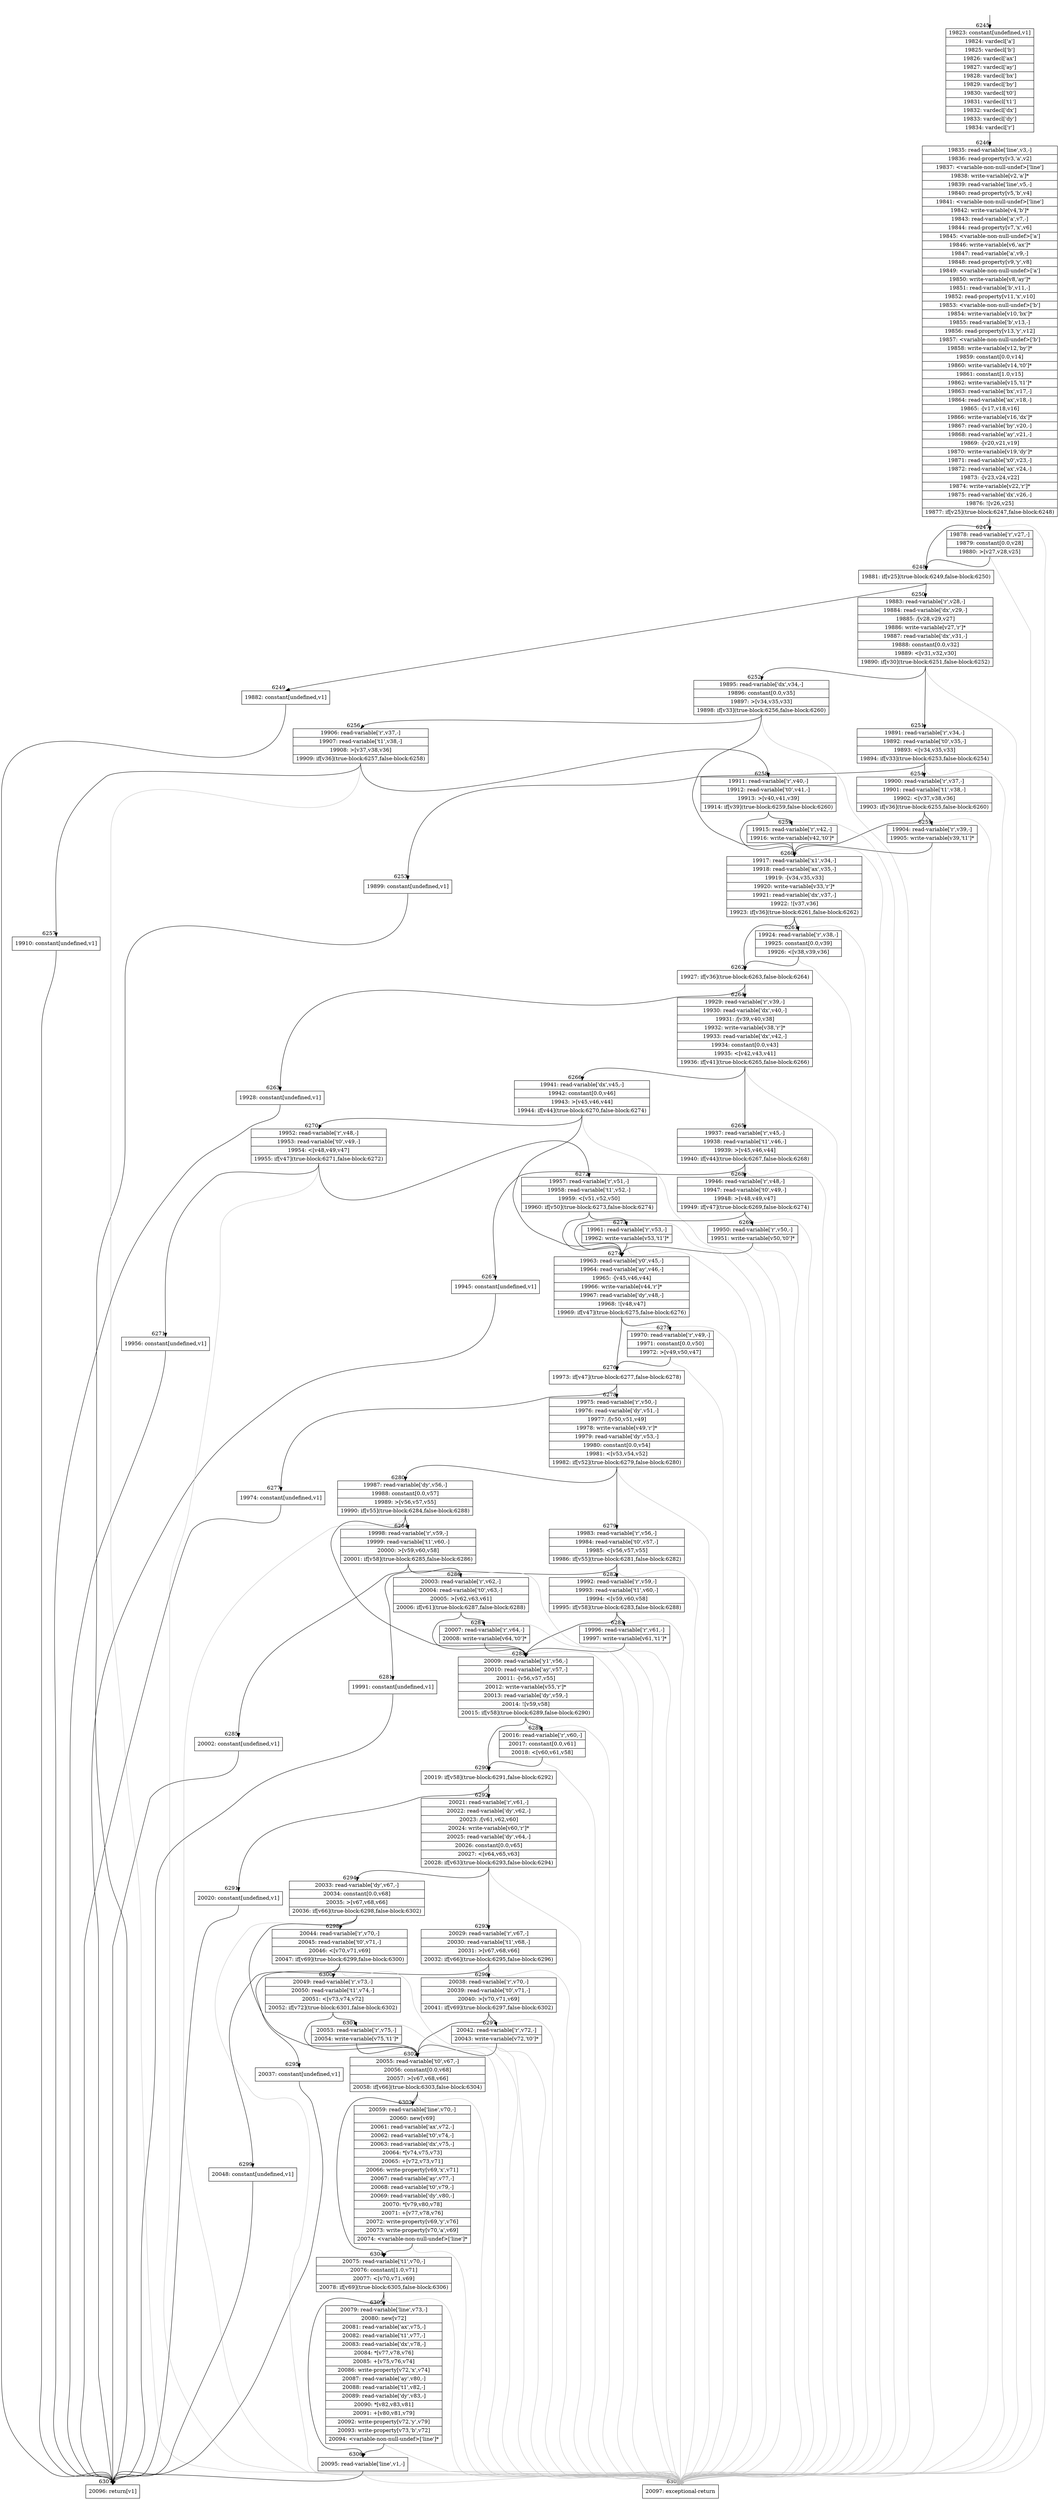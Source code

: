 digraph {
rankdir="TD"
BB_entry569[shape=none,label=""];
BB_entry569 -> BB6245 [tailport=s, headport=n, headlabel="    6245"]
BB6245 [shape=record label="{19823: constant[undefined,v1]|19824: vardecl['a']|19825: vardecl['b']|19826: vardecl['ax']|19827: vardecl['ay']|19828: vardecl['bx']|19829: vardecl['by']|19830: vardecl['t0']|19831: vardecl['t1']|19832: vardecl['dx']|19833: vardecl['dy']|19834: vardecl['r']}" ] 
BB6245 -> BB6246 [tailport=s, headport=n, headlabel="      6246"]
BB6246 [shape=record label="{19835: read-variable['line',v3,-]|19836: read-property[v3,'a',v2]|19837: \<variable-non-null-undef\>['line']|19838: write-variable[v2,'a']*|19839: read-variable['line',v5,-]|19840: read-property[v5,'b',v4]|19841: \<variable-non-null-undef\>['line']|19842: write-variable[v4,'b']*|19843: read-variable['a',v7,-]|19844: read-property[v7,'x',v6]|19845: \<variable-non-null-undef\>['a']|19846: write-variable[v6,'ax']*|19847: read-variable['a',v9,-]|19848: read-property[v9,'y',v8]|19849: \<variable-non-null-undef\>['a']|19850: write-variable[v8,'ay']*|19851: read-variable['b',v11,-]|19852: read-property[v11,'x',v10]|19853: \<variable-non-null-undef\>['b']|19854: write-variable[v10,'bx']*|19855: read-variable['b',v13,-]|19856: read-property[v13,'y',v12]|19857: \<variable-non-null-undef\>['b']|19858: write-variable[v12,'by']*|19859: constant[0.0,v14]|19860: write-variable[v14,'t0']*|19861: constant[1.0,v15]|19862: write-variable[v15,'t1']*|19863: read-variable['bx',v17,-]|19864: read-variable['ax',v18,-]|19865: -[v17,v18,v16]|19866: write-variable[v16,'dx']*|19867: read-variable['by',v20,-]|19868: read-variable['ay',v21,-]|19869: -[v20,v21,v19]|19870: write-variable[v19,'dy']*|19871: read-variable['x0',v23,-]|19872: read-variable['ax',v24,-]|19873: -[v23,v24,v22]|19874: write-variable[v22,'r']*|19875: read-variable['dx',v26,-]|19876: ![v26,v25]|19877: if[v25](true-block:6247,false-block:6248)}" ] 
BB6246 -> BB6248 [tailport=s, headport=n, headlabel="      6248"]
BB6246 -> BB6247 [tailport=s, headport=n, headlabel="      6247"]
BB6246 -> BB6308 [tailport=s, headport=n, color=gray, headlabel="      6308"]
BB6247 [shape=record label="{19878: read-variable['r',v27,-]|19879: constant[0.0,v28]|19880: \>[v27,v28,v25]}" ] 
BB6247 -> BB6248 [tailport=s, headport=n]
BB6247 -> BB6308 [tailport=s, headport=n, color=gray]
BB6248 [shape=record label="{19881: if[v25](true-block:6249,false-block:6250)}" ] 
BB6248 -> BB6249 [tailport=s, headport=n, headlabel="      6249"]
BB6248 -> BB6250 [tailport=s, headport=n, headlabel="      6250"]
BB6249 [shape=record label="{19882: constant[undefined,v1]}" ] 
BB6249 -> BB6307 [tailport=s, headport=n, headlabel="      6307"]
BB6250 [shape=record label="{19883: read-variable['r',v28,-]|19884: read-variable['dx',v29,-]|19885: /[v28,v29,v27]|19886: write-variable[v27,'r']*|19887: read-variable['dx',v31,-]|19888: constant[0.0,v32]|19889: \<[v31,v32,v30]|19890: if[v30](true-block:6251,false-block:6252)}" ] 
BB6250 -> BB6251 [tailport=s, headport=n, headlabel="      6251"]
BB6250 -> BB6252 [tailport=s, headport=n, headlabel="      6252"]
BB6250 -> BB6308 [tailport=s, headport=n, color=gray]
BB6251 [shape=record label="{19891: read-variable['r',v34,-]|19892: read-variable['t0',v35,-]|19893: \<[v34,v35,v33]|19894: if[v33](true-block:6253,false-block:6254)}" ] 
BB6251 -> BB6253 [tailport=s, headport=n, headlabel="      6253"]
BB6251 -> BB6254 [tailport=s, headport=n, headlabel="      6254"]
BB6251 -> BB6308 [tailport=s, headport=n, color=gray]
BB6252 [shape=record label="{19895: read-variable['dx',v34,-]|19896: constant[0.0,v35]|19897: \>[v34,v35,v33]|19898: if[v33](true-block:6256,false-block:6260)}" ] 
BB6252 -> BB6256 [tailport=s, headport=n, headlabel="      6256"]
BB6252 -> BB6260 [tailport=s, headport=n, headlabel="      6260"]
BB6252 -> BB6308 [tailport=s, headport=n, color=gray]
BB6253 [shape=record label="{19899: constant[undefined,v1]}" ] 
BB6253 -> BB6307 [tailport=s, headport=n]
BB6254 [shape=record label="{19900: read-variable['r',v37,-]|19901: read-variable['t1',v38,-]|19902: \<[v37,v38,v36]|19903: if[v36](true-block:6255,false-block:6260)}" ] 
BB6254 -> BB6255 [tailport=s, headport=n, headlabel="      6255"]
BB6254 -> BB6260 [tailport=s, headport=n]
BB6254 -> BB6308 [tailport=s, headport=n, color=gray]
BB6255 [shape=record label="{19904: read-variable['r',v39,-]|19905: write-variable[v39,'t1']*}" ] 
BB6255 -> BB6260 [tailport=s, headport=n]
BB6255 -> BB6308 [tailport=s, headport=n, color=gray]
BB6256 [shape=record label="{19906: read-variable['r',v37,-]|19907: read-variable['t1',v38,-]|19908: \>[v37,v38,v36]|19909: if[v36](true-block:6257,false-block:6258)}" ] 
BB6256 -> BB6257 [tailport=s, headport=n, headlabel="      6257"]
BB6256 -> BB6258 [tailport=s, headport=n, headlabel="      6258"]
BB6256 -> BB6308 [tailport=s, headport=n, color=gray]
BB6257 [shape=record label="{19910: constant[undefined,v1]}" ] 
BB6257 -> BB6307 [tailport=s, headport=n]
BB6258 [shape=record label="{19911: read-variable['r',v40,-]|19912: read-variable['t0',v41,-]|19913: \>[v40,v41,v39]|19914: if[v39](true-block:6259,false-block:6260)}" ] 
BB6258 -> BB6259 [tailport=s, headport=n, headlabel="      6259"]
BB6258 -> BB6260 [tailport=s, headport=n]
BB6258 -> BB6308 [tailport=s, headport=n, color=gray]
BB6259 [shape=record label="{19915: read-variable['r',v42,-]|19916: write-variable[v42,'t0']*}" ] 
BB6259 -> BB6260 [tailport=s, headport=n]
BB6259 -> BB6308 [tailport=s, headport=n, color=gray]
BB6260 [shape=record label="{19917: read-variable['x1',v34,-]|19918: read-variable['ax',v35,-]|19919: -[v34,v35,v33]|19920: write-variable[v33,'r']*|19921: read-variable['dx',v37,-]|19922: ![v37,v36]|19923: if[v36](true-block:6261,false-block:6262)}" ] 
BB6260 -> BB6262 [tailport=s, headport=n, headlabel="      6262"]
BB6260 -> BB6261 [tailport=s, headport=n, headlabel="      6261"]
BB6260 -> BB6308 [tailport=s, headport=n, color=gray]
BB6261 [shape=record label="{19924: read-variable['r',v38,-]|19925: constant[0.0,v39]|19926: \<[v38,v39,v36]}" ] 
BB6261 -> BB6262 [tailport=s, headport=n]
BB6261 -> BB6308 [tailport=s, headport=n, color=gray]
BB6262 [shape=record label="{19927: if[v36](true-block:6263,false-block:6264)}" ] 
BB6262 -> BB6263 [tailport=s, headport=n, headlabel="      6263"]
BB6262 -> BB6264 [tailport=s, headport=n, headlabel="      6264"]
BB6263 [shape=record label="{19928: constant[undefined,v1]}" ] 
BB6263 -> BB6307 [tailport=s, headport=n]
BB6264 [shape=record label="{19929: read-variable['r',v39,-]|19930: read-variable['dx',v40,-]|19931: /[v39,v40,v38]|19932: write-variable[v38,'r']*|19933: read-variable['dx',v42,-]|19934: constant[0.0,v43]|19935: \<[v42,v43,v41]|19936: if[v41](true-block:6265,false-block:6266)}" ] 
BB6264 -> BB6265 [tailport=s, headport=n, headlabel="      6265"]
BB6264 -> BB6266 [tailport=s, headport=n, headlabel="      6266"]
BB6264 -> BB6308 [tailport=s, headport=n, color=gray]
BB6265 [shape=record label="{19937: read-variable['r',v45,-]|19938: read-variable['t1',v46,-]|19939: \>[v45,v46,v44]|19940: if[v44](true-block:6267,false-block:6268)}" ] 
BB6265 -> BB6267 [tailport=s, headport=n, headlabel="      6267"]
BB6265 -> BB6268 [tailport=s, headport=n, headlabel="      6268"]
BB6265 -> BB6308 [tailport=s, headport=n, color=gray]
BB6266 [shape=record label="{19941: read-variable['dx',v45,-]|19942: constant[0.0,v46]|19943: \>[v45,v46,v44]|19944: if[v44](true-block:6270,false-block:6274)}" ] 
BB6266 -> BB6270 [tailport=s, headport=n, headlabel="      6270"]
BB6266 -> BB6274 [tailport=s, headport=n, headlabel="      6274"]
BB6266 -> BB6308 [tailport=s, headport=n, color=gray]
BB6267 [shape=record label="{19945: constant[undefined,v1]}" ] 
BB6267 -> BB6307 [tailport=s, headport=n]
BB6268 [shape=record label="{19946: read-variable['r',v48,-]|19947: read-variable['t0',v49,-]|19948: \>[v48,v49,v47]|19949: if[v47](true-block:6269,false-block:6274)}" ] 
BB6268 -> BB6269 [tailport=s, headport=n, headlabel="      6269"]
BB6268 -> BB6274 [tailport=s, headport=n]
BB6268 -> BB6308 [tailport=s, headport=n, color=gray]
BB6269 [shape=record label="{19950: read-variable['r',v50,-]|19951: write-variable[v50,'t0']*}" ] 
BB6269 -> BB6274 [tailport=s, headport=n]
BB6269 -> BB6308 [tailport=s, headport=n, color=gray]
BB6270 [shape=record label="{19952: read-variable['r',v48,-]|19953: read-variable['t0',v49,-]|19954: \<[v48,v49,v47]|19955: if[v47](true-block:6271,false-block:6272)}" ] 
BB6270 -> BB6271 [tailport=s, headport=n, headlabel="      6271"]
BB6270 -> BB6272 [tailport=s, headport=n, headlabel="      6272"]
BB6270 -> BB6308 [tailport=s, headport=n, color=gray]
BB6271 [shape=record label="{19956: constant[undefined,v1]}" ] 
BB6271 -> BB6307 [tailport=s, headport=n]
BB6272 [shape=record label="{19957: read-variable['r',v51,-]|19958: read-variable['t1',v52,-]|19959: \<[v51,v52,v50]|19960: if[v50](true-block:6273,false-block:6274)}" ] 
BB6272 -> BB6273 [tailport=s, headport=n, headlabel="      6273"]
BB6272 -> BB6274 [tailport=s, headport=n]
BB6272 -> BB6308 [tailport=s, headport=n, color=gray]
BB6273 [shape=record label="{19961: read-variable['r',v53,-]|19962: write-variable[v53,'t1']*}" ] 
BB6273 -> BB6274 [tailport=s, headport=n]
BB6273 -> BB6308 [tailport=s, headport=n, color=gray]
BB6274 [shape=record label="{19963: read-variable['y0',v45,-]|19964: read-variable['ay',v46,-]|19965: -[v45,v46,v44]|19966: write-variable[v44,'r']*|19967: read-variable['dy',v48,-]|19968: ![v48,v47]|19969: if[v47](true-block:6275,false-block:6276)}" ] 
BB6274 -> BB6276 [tailport=s, headport=n, headlabel="      6276"]
BB6274 -> BB6275 [tailport=s, headport=n, headlabel="      6275"]
BB6274 -> BB6308 [tailport=s, headport=n, color=gray]
BB6275 [shape=record label="{19970: read-variable['r',v49,-]|19971: constant[0.0,v50]|19972: \>[v49,v50,v47]}" ] 
BB6275 -> BB6276 [tailport=s, headport=n]
BB6275 -> BB6308 [tailport=s, headport=n, color=gray]
BB6276 [shape=record label="{19973: if[v47](true-block:6277,false-block:6278)}" ] 
BB6276 -> BB6277 [tailport=s, headport=n, headlabel="      6277"]
BB6276 -> BB6278 [tailport=s, headport=n, headlabel="      6278"]
BB6277 [shape=record label="{19974: constant[undefined,v1]}" ] 
BB6277 -> BB6307 [tailport=s, headport=n]
BB6278 [shape=record label="{19975: read-variable['r',v50,-]|19976: read-variable['dy',v51,-]|19977: /[v50,v51,v49]|19978: write-variable[v49,'r']*|19979: read-variable['dy',v53,-]|19980: constant[0.0,v54]|19981: \<[v53,v54,v52]|19982: if[v52](true-block:6279,false-block:6280)}" ] 
BB6278 -> BB6279 [tailport=s, headport=n, headlabel="      6279"]
BB6278 -> BB6280 [tailport=s, headport=n, headlabel="      6280"]
BB6278 -> BB6308 [tailport=s, headport=n, color=gray]
BB6279 [shape=record label="{19983: read-variable['r',v56,-]|19984: read-variable['t0',v57,-]|19985: \<[v56,v57,v55]|19986: if[v55](true-block:6281,false-block:6282)}" ] 
BB6279 -> BB6281 [tailport=s, headport=n, headlabel="      6281"]
BB6279 -> BB6282 [tailport=s, headport=n, headlabel="      6282"]
BB6279 -> BB6308 [tailport=s, headport=n, color=gray]
BB6280 [shape=record label="{19987: read-variable['dy',v56,-]|19988: constant[0.0,v57]|19989: \>[v56,v57,v55]|19990: if[v55](true-block:6284,false-block:6288)}" ] 
BB6280 -> BB6284 [tailport=s, headport=n, headlabel="      6284"]
BB6280 -> BB6288 [tailport=s, headport=n, headlabel="      6288"]
BB6280 -> BB6308 [tailport=s, headport=n, color=gray]
BB6281 [shape=record label="{19991: constant[undefined,v1]}" ] 
BB6281 -> BB6307 [tailport=s, headport=n]
BB6282 [shape=record label="{19992: read-variable['r',v59,-]|19993: read-variable['t1',v60,-]|19994: \<[v59,v60,v58]|19995: if[v58](true-block:6283,false-block:6288)}" ] 
BB6282 -> BB6283 [tailport=s, headport=n, headlabel="      6283"]
BB6282 -> BB6288 [tailport=s, headport=n]
BB6282 -> BB6308 [tailport=s, headport=n, color=gray]
BB6283 [shape=record label="{19996: read-variable['r',v61,-]|19997: write-variable[v61,'t1']*}" ] 
BB6283 -> BB6288 [tailport=s, headport=n]
BB6283 -> BB6308 [tailport=s, headport=n, color=gray]
BB6284 [shape=record label="{19998: read-variable['r',v59,-]|19999: read-variable['t1',v60,-]|20000: \>[v59,v60,v58]|20001: if[v58](true-block:6285,false-block:6286)}" ] 
BB6284 -> BB6285 [tailport=s, headport=n, headlabel="      6285"]
BB6284 -> BB6286 [tailport=s, headport=n, headlabel="      6286"]
BB6284 -> BB6308 [tailport=s, headport=n, color=gray]
BB6285 [shape=record label="{20002: constant[undefined,v1]}" ] 
BB6285 -> BB6307 [tailport=s, headport=n]
BB6286 [shape=record label="{20003: read-variable['r',v62,-]|20004: read-variable['t0',v63,-]|20005: \>[v62,v63,v61]|20006: if[v61](true-block:6287,false-block:6288)}" ] 
BB6286 -> BB6287 [tailport=s, headport=n, headlabel="      6287"]
BB6286 -> BB6288 [tailport=s, headport=n]
BB6286 -> BB6308 [tailport=s, headport=n, color=gray]
BB6287 [shape=record label="{20007: read-variable['r',v64,-]|20008: write-variable[v64,'t0']*}" ] 
BB6287 -> BB6288 [tailport=s, headport=n]
BB6287 -> BB6308 [tailport=s, headport=n, color=gray]
BB6288 [shape=record label="{20009: read-variable['y1',v56,-]|20010: read-variable['ay',v57,-]|20011: -[v56,v57,v55]|20012: write-variable[v55,'r']*|20013: read-variable['dy',v59,-]|20014: ![v59,v58]|20015: if[v58](true-block:6289,false-block:6290)}" ] 
BB6288 -> BB6290 [tailport=s, headport=n, headlabel="      6290"]
BB6288 -> BB6289 [tailport=s, headport=n, headlabel="      6289"]
BB6288 -> BB6308 [tailport=s, headport=n, color=gray]
BB6289 [shape=record label="{20016: read-variable['r',v60,-]|20017: constant[0.0,v61]|20018: \<[v60,v61,v58]}" ] 
BB6289 -> BB6290 [tailport=s, headport=n]
BB6289 -> BB6308 [tailport=s, headport=n, color=gray]
BB6290 [shape=record label="{20019: if[v58](true-block:6291,false-block:6292)}" ] 
BB6290 -> BB6291 [tailport=s, headport=n, headlabel="      6291"]
BB6290 -> BB6292 [tailport=s, headport=n, headlabel="      6292"]
BB6291 [shape=record label="{20020: constant[undefined,v1]}" ] 
BB6291 -> BB6307 [tailport=s, headport=n]
BB6292 [shape=record label="{20021: read-variable['r',v61,-]|20022: read-variable['dy',v62,-]|20023: /[v61,v62,v60]|20024: write-variable[v60,'r']*|20025: read-variable['dy',v64,-]|20026: constant[0.0,v65]|20027: \<[v64,v65,v63]|20028: if[v63](true-block:6293,false-block:6294)}" ] 
BB6292 -> BB6293 [tailport=s, headport=n, headlabel="      6293"]
BB6292 -> BB6294 [tailport=s, headport=n, headlabel="      6294"]
BB6292 -> BB6308 [tailport=s, headport=n, color=gray]
BB6293 [shape=record label="{20029: read-variable['r',v67,-]|20030: read-variable['t1',v68,-]|20031: \>[v67,v68,v66]|20032: if[v66](true-block:6295,false-block:6296)}" ] 
BB6293 -> BB6295 [tailport=s, headport=n, headlabel="      6295"]
BB6293 -> BB6296 [tailport=s, headport=n, headlabel="      6296"]
BB6293 -> BB6308 [tailport=s, headport=n, color=gray]
BB6294 [shape=record label="{20033: read-variable['dy',v67,-]|20034: constant[0.0,v68]|20035: \>[v67,v68,v66]|20036: if[v66](true-block:6298,false-block:6302)}" ] 
BB6294 -> BB6298 [tailport=s, headport=n, headlabel="      6298"]
BB6294 -> BB6302 [tailport=s, headport=n, headlabel="      6302"]
BB6294 -> BB6308 [tailport=s, headport=n, color=gray]
BB6295 [shape=record label="{20037: constant[undefined,v1]}" ] 
BB6295 -> BB6307 [tailport=s, headport=n]
BB6296 [shape=record label="{20038: read-variable['r',v70,-]|20039: read-variable['t0',v71,-]|20040: \>[v70,v71,v69]|20041: if[v69](true-block:6297,false-block:6302)}" ] 
BB6296 -> BB6297 [tailport=s, headport=n, headlabel="      6297"]
BB6296 -> BB6302 [tailport=s, headport=n]
BB6296 -> BB6308 [tailport=s, headport=n, color=gray]
BB6297 [shape=record label="{20042: read-variable['r',v72,-]|20043: write-variable[v72,'t0']*}" ] 
BB6297 -> BB6302 [tailport=s, headport=n]
BB6297 -> BB6308 [tailport=s, headport=n, color=gray]
BB6298 [shape=record label="{20044: read-variable['r',v70,-]|20045: read-variable['t0',v71,-]|20046: \<[v70,v71,v69]|20047: if[v69](true-block:6299,false-block:6300)}" ] 
BB6298 -> BB6299 [tailport=s, headport=n, headlabel="      6299"]
BB6298 -> BB6300 [tailport=s, headport=n, headlabel="      6300"]
BB6298 -> BB6308 [tailport=s, headport=n, color=gray]
BB6299 [shape=record label="{20048: constant[undefined,v1]}" ] 
BB6299 -> BB6307 [tailport=s, headport=n]
BB6300 [shape=record label="{20049: read-variable['r',v73,-]|20050: read-variable['t1',v74,-]|20051: \<[v73,v74,v72]|20052: if[v72](true-block:6301,false-block:6302)}" ] 
BB6300 -> BB6301 [tailport=s, headport=n, headlabel="      6301"]
BB6300 -> BB6302 [tailport=s, headport=n]
BB6300 -> BB6308 [tailport=s, headport=n, color=gray]
BB6301 [shape=record label="{20053: read-variable['r',v75,-]|20054: write-variable[v75,'t1']*}" ] 
BB6301 -> BB6302 [tailport=s, headport=n]
BB6301 -> BB6308 [tailport=s, headport=n, color=gray]
BB6302 [shape=record label="{20055: read-variable['t0',v67,-]|20056: constant[0.0,v68]|20057: \>[v67,v68,v66]|20058: if[v66](true-block:6303,false-block:6304)}" ] 
BB6302 -> BB6303 [tailport=s, headport=n, headlabel="      6303"]
BB6302 -> BB6304 [tailport=s, headport=n, headlabel="      6304"]
BB6302 -> BB6308 [tailport=s, headport=n, color=gray]
BB6303 [shape=record label="{20059: read-variable['line',v70,-]|20060: new[v69]|20061: read-variable['ax',v72,-]|20062: read-variable['t0',v74,-]|20063: read-variable['dx',v75,-]|20064: *[v74,v75,v73]|20065: +[v72,v73,v71]|20066: write-property[v69,'x',v71]|20067: read-variable['ay',v77,-]|20068: read-variable['t0',v79,-]|20069: read-variable['dy',v80,-]|20070: *[v79,v80,v78]|20071: +[v77,v78,v76]|20072: write-property[v69,'y',v76]|20073: write-property[v70,'a',v69]|20074: \<variable-non-null-undef\>['line']*}" ] 
BB6303 -> BB6304 [tailport=s, headport=n]
BB6303 -> BB6308 [tailport=s, headport=n, color=gray]
BB6304 [shape=record label="{20075: read-variable['t1',v70,-]|20076: constant[1.0,v71]|20077: \<[v70,v71,v69]|20078: if[v69](true-block:6305,false-block:6306)}" ] 
BB6304 -> BB6305 [tailport=s, headport=n, headlabel="      6305"]
BB6304 -> BB6306 [tailport=s, headport=n, headlabel="      6306"]
BB6304 -> BB6308 [tailport=s, headport=n, color=gray]
BB6305 [shape=record label="{20079: read-variable['line',v73,-]|20080: new[v72]|20081: read-variable['ax',v75,-]|20082: read-variable['t1',v77,-]|20083: read-variable['dx',v78,-]|20084: *[v77,v78,v76]|20085: +[v75,v76,v74]|20086: write-property[v72,'x',v74]|20087: read-variable['ay',v80,-]|20088: read-variable['t1',v82,-]|20089: read-variable['dy',v83,-]|20090: *[v82,v83,v81]|20091: +[v80,v81,v79]|20092: write-property[v72,'y',v79]|20093: write-property[v73,'b',v72]|20094: \<variable-non-null-undef\>['line']*}" ] 
BB6305 -> BB6306 [tailport=s, headport=n]
BB6305 -> BB6308 [tailport=s, headport=n, color=gray]
BB6306 [shape=record label="{20095: read-variable['line',v1,-]}" ] 
BB6306 -> BB6307 [tailport=s, headport=n]
BB6306 -> BB6308 [tailport=s, headport=n, color=gray]
BB6307 [shape=record label="{20096: return[v1]}" ] 
BB6308 [shape=record label="{20097: exceptional-return}" ] 
//#$~ 3670
}

